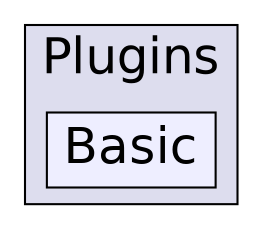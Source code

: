 digraph "C:/Users/nathanael/Documents/resizer/Core/Plugins/Basic" {
  compound=true
  node [ fontsize="24", fontname="Helvetica"];
  edge [ labelfontsize="24", labelfontname="Helvetica"];
  subgraph clusterdir_364894e5d93bffffc1006b71d92cbe0f {
    graph [ bgcolor="#ddddee", pencolor="black", label="Plugins" fontname="Helvetica", fontsize="24", URL="dir_364894e5d93bffffc1006b71d92cbe0f.html"]
  dir_60328e56982a9e41f408510e21651238 [shape=box, label="Basic", style="filled", fillcolor="#eeeeff", pencolor="black", URL="dir_60328e56982a9e41f408510e21651238.html"];
  }
}
